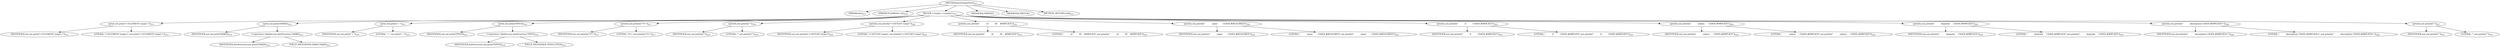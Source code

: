 digraph "printTargetDecl" {  
"348" [label = <(METHOD,printTargetDecl)<SUB>212</SUB>> ]
"349" [label = <(PARAM,this)<SUB>212</SUB>> ]
"350" [label = <(PARAM,PrintWriter out)<SUB>212</SUB>> ]
"351" [label = <(BLOCK,&lt;empty&gt;,&lt;empty&gt;)<SUB>212</SUB>> ]
"352" [label = <(print,out.print(&quot;&lt;!ELEMENT target (&quot;))<SUB>213</SUB>> ]
"353" [label = <(IDENTIFIER,out,out.print(&quot;&lt;!ELEMENT target (&quot;))<SUB>213</SUB>> ]
"354" [label = <(LITERAL,&quot;&lt;!ELEMENT target (&quot;,out.print(&quot;&lt;!ELEMENT target (&quot;))<SUB>213</SUB>> ]
"355" [label = <(print,out.print(TASKS))<SUB>214</SUB>> ]
"356" [label = <(IDENTIFIER,out,out.print(TASKS))<SUB>214</SUB>> ]
"357" [label = <(&lt;operator&gt;.fieldAccess,AntStructure.TASKS)<SUB>214</SUB>> ]
"358" [label = <(IDENTIFIER,AntStructure,out.print(TASKS))<SUB>214</SUB>> ]
"359" [label = <(FIELD_IDENTIFIER,TASKS,TASKS)<SUB>214</SUB>> ]
"360" [label = <(print,out.print(&quot; | &quot;))<SUB>215</SUB>> ]
"361" [label = <(IDENTIFIER,out,out.print(&quot; | &quot;))<SUB>215</SUB>> ]
"362" [label = <(LITERAL,&quot; | &quot;,out.print(&quot; | &quot;))<SUB>215</SUB>> ]
"363" [label = <(print,out.print(TYPES))<SUB>216</SUB>> ]
"364" [label = <(IDENTIFIER,out,out.print(TYPES))<SUB>216</SUB>> ]
"365" [label = <(&lt;operator&gt;.fieldAccess,AntStructure.TYPES)<SUB>216</SUB>> ]
"366" [label = <(IDENTIFIER,AntStructure,out.print(TYPES))<SUB>216</SUB>> ]
"367" [label = <(FIELD_IDENTIFIER,TYPES,TYPES)<SUB>216</SUB>> ]
"368" [label = <(println,out.println(&quot;)*&gt;&quot;))<SUB>217</SUB>> ]
"369" [label = <(IDENTIFIER,out,out.println(&quot;)*&gt;&quot;))<SUB>217</SUB>> ]
"370" [label = <(LITERAL,&quot;)*&gt;&quot;,out.println(&quot;)*&gt;&quot;))<SUB>217</SUB>> ]
"371" [label = <(println,out.println(&quot;&quot;))<SUB>218</SUB>> ]
"372" [label = <(IDENTIFIER,out,out.println(&quot;&quot;))<SUB>218</SUB>> ]
"373" [label = <(LITERAL,&quot;&quot;,out.println(&quot;&quot;))<SUB>218</SUB>> ]
"374" [label = <(println,out.println(&quot;&lt;!ATTLIST target&quot;))<SUB>220</SUB>> ]
"375" [label = <(IDENTIFIER,out,out.println(&quot;&lt;!ATTLIST target&quot;))<SUB>220</SUB>> ]
"376" [label = <(LITERAL,&quot;&lt;!ATTLIST target&quot;,out.println(&quot;&lt;!ATTLIST target&quot;))<SUB>220</SUB>> ]
"377" [label = <(println,out.println(&quot;          id          ID    #IMPLIED&quot;))<SUB>221</SUB>> ]
"378" [label = <(IDENTIFIER,out,out.println(&quot;          id          ID    #IMPLIED&quot;))<SUB>221</SUB>> ]
"379" [label = <(LITERAL,&quot;          id          ID    #IMPLIED&quot;,out.println(&quot;          id          ID    #IMPLIED&quot;))<SUB>221</SUB>> ]
"380" [label = <(println,out.println(&quot;          name        CDATA #REQUIRED&quot;))<SUB>222</SUB>> ]
"381" [label = <(IDENTIFIER,out,out.println(&quot;          name        CDATA #REQUIRED&quot;))<SUB>222</SUB>> ]
"382" [label = <(LITERAL,&quot;          name        CDATA #REQUIRED&quot;,out.println(&quot;          name        CDATA #REQUIRED&quot;))<SUB>222</SUB>> ]
"383" [label = <(println,out.println(&quot;          if          CDATA #IMPLIED&quot;))<SUB>223</SUB>> ]
"384" [label = <(IDENTIFIER,out,out.println(&quot;          if          CDATA #IMPLIED&quot;))<SUB>223</SUB>> ]
"385" [label = <(LITERAL,&quot;          if          CDATA #IMPLIED&quot;,out.println(&quot;          if          CDATA #IMPLIED&quot;))<SUB>223</SUB>> ]
"386" [label = <(println,out.println(&quot;          unless      CDATA #IMPLIED&quot;))<SUB>224</SUB>> ]
"387" [label = <(IDENTIFIER,out,out.println(&quot;          unless      CDATA #IMPLIED&quot;))<SUB>224</SUB>> ]
"388" [label = <(LITERAL,&quot;          unless      CDATA #IMPLIED&quot;,out.println(&quot;          unless      CDATA #IMPLIED&quot;))<SUB>224</SUB>> ]
"389" [label = <(println,out.println(&quot;          depends     CDATA #IMPLIED&quot;))<SUB>225</SUB>> ]
"390" [label = <(IDENTIFIER,out,out.println(&quot;          depends     CDATA #IMPLIED&quot;))<SUB>225</SUB>> ]
"391" [label = <(LITERAL,&quot;          depends     CDATA #IMPLIED&quot;,out.println(&quot;          depends     CDATA #IMPLIED&quot;))<SUB>225</SUB>> ]
"392" [label = <(println,out.println(&quot;          description CDATA #IMPLIED&gt;&quot;))<SUB>226</SUB>> ]
"393" [label = <(IDENTIFIER,out,out.println(&quot;          description CDATA #IMPLIED&gt;&quot;))<SUB>226</SUB>> ]
"394" [label = <(LITERAL,&quot;          description CDATA #IMPLIED&gt;&quot;,out.println(&quot;          description CDATA #IMPLIED&gt;&quot;))<SUB>226</SUB>> ]
"395" [label = <(println,out.println(&quot;&quot;))<SUB>227</SUB>> ]
"396" [label = <(IDENTIFIER,out,out.println(&quot;&quot;))<SUB>227</SUB>> ]
"397" [label = <(LITERAL,&quot;&quot;,out.println(&quot;&quot;))<SUB>227</SUB>> ]
"398" [label = <(MODIFIER,PRIVATE)> ]
"399" [label = <(MODIFIER,VIRTUAL)> ]
"400" [label = <(METHOD_RETURN,void)<SUB>212</SUB>> ]
  "348" -> "349" 
  "348" -> "350" 
  "348" -> "351" 
  "348" -> "398" 
  "348" -> "399" 
  "348" -> "400" 
  "351" -> "352" 
  "351" -> "355" 
  "351" -> "360" 
  "351" -> "363" 
  "351" -> "368" 
  "351" -> "371" 
  "351" -> "374" 
  "351" -> "377" 
  "351" -> "380" 
  "351" -> "383" 
  "351" -> "386" 
  "351" -> "389" 
  "351" -> "392" 
  "351" -> "395" 
  "352" -> "353" 
  "352" -> "354" 
  "355" -> "356" 
  "355" -> "357" 
  "357" -> "358" 
  "357" -> "359" 
  "360" -> "361" 
  "360" -> "362" 
  "363" -> "364" 
  "363" -> "365" 
  "365" -> "366" 
  "365" -> "367" 
  "368" -> "369" 
  "368" -> "370" 
  "371" -> "372" 
  "371" -> "373" 
  "374" -> "375" 
  "374" -> "376" 
  "377" -> "378" 
  "377" -> "379" 
  "380" -> "381" 
  "380" -> "382" 
  "383" -> "384" 
  "383" -> "385" 
  "386" -> "387" 
  "386" -> "388" 
  "389" -> "390" 
  "389" -> "391" 
  "392" -> "393" 
  "392" -> "394" 
  "395" -> "396" 
  "395" -> "397" 
}
